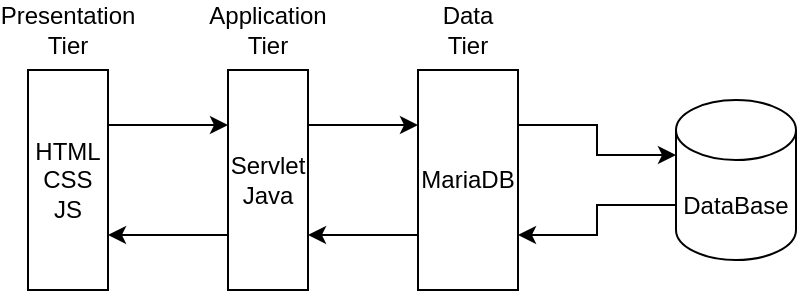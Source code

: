 <mxfile version="15.7.3" type="device"><diagram id="fqXcVt39kKTXBvPRHZ1S" name="Pagina-1"><mxGraphModel dx="382" dy="579" grid="1" gridSize="10" guides="1" tooltips="1" connect="1" arrows="1" fold="1" page="1" pageScale="1" pageWidth="827" pageHeight="1169" math="0" shadow="0"><root><mxCell id="0"/><mxCell id="1" parent="0"/><mxCell id="zcLzZ1RgqWxgErmix5rI-14" style="edgeStyle=orthogonalEdgeStyle;rounded=0;orthogonalLoop=1;jettySize=auto;html=1;exitX=0;exitY=0;exitDx=0;exitDy=52.5;exitPerimeter=0;entryX=1;entryY=0.75;entryDx=0;entryDy=0;" edge="1" parent="1" source="zcLzZ1RgqWxgErmix5rI-3" target="zcLzZ1RgqWxgErmix5rI-4"><mxGeometry relative="1" as="geometry"/></mxCell><mxCell id="zcLzZ1RgqWxgErmix5rI-3" value="DataBase" style="shape=cylinder3;whiteSpace=wrap;html=1;boundedLbl=1;backgroundOutline=1;size=15;" vertex="1" parent="1"><mxGeometry x="384" y="260" width="60" height="80" as="geometry"/></mxCell><mxCell id="zcLzZ1RgqWxgErmix5rI-13" style="edgeStyle=orthogonalEdgeStyle;rounded=0;orthogonalLoop=1;jettySize=auto;html=1;exitX=1;exitY=0.25;exitDx=0;exitDy=0;entryX=0;entryY=0;entryDx=0;entryDy=27.5;entryPerimeter=0;" edge="1" parent="1" source="zcLzZ1RgqWxgErmix5rI-4" target="zcLzZ1RgqWxgErmix5rI-3"><mxGeometry relative="1" as="geometry"/></mxCell><mxCell id="zcLzZ1RgqWxgErmix5rI-15" style="edgeStyle=orthogonalEdgeStyle;rounded=0;orthogonalLoop=1;jettySize=auto;html=1;exitX=0;exitY=0.75;exitDx=0;exitDy=0;entryX=1;entryY=0.75;entryDx=0;entryDy=0;" edge="1" parent="1" source="zcLzZ1RgqWxgErmix5rI-4" target="zcLzZ1RgqWxgErmix5rI-5"><mxGeometry relative="1" as="geometry"/></mxCell><mxCell id="zcLzZ1RgqWxgErmix5rI-4" value="MariaDB" style="rounded=0;whiteSpace=wrap;html=1;" vertex="1" parent="1"><mxGeometry x="255" y="245" width="50" height="110" as="geometry"/></mxCell><mxCell id="zcLzZ1RgqWxgErmix5rI-12" style="edgeStyle=orthogonalEdgeStyle;rounded=0;orthogonalLoop=1;jettySize=auto;html=1;exitX=1;exitY=0.25;exitDx=0;exitDy=0;entryX=0;entryY=0.25;entryDx=0;entryDy=0;" edge="1" parent="1" source="zcLzZ1RgqWxgErmix5rI-5" target="zcLzZ1RgqWxgErmix5rI-4"><mxGeometry relative="1" as="geometry"/></mxCell><mxCell id="zcLzZ1RgqWxgErmix5rI-16" style="edgeStyle=orthogonalEdgeStyle;rounded=0;orthogonalLoop=1;jettySize=auto;html=1;exitX=0;exitY=0.75;exitDx=0;exitDy=0;entryX=1;entryY=0.75;entryDx=0;entryDy=0;" edge="1" parent="1" source="zcLzZ1RgqWxgErmix5rI-5" target="zcLzZ1RgqWxgErmix5rI-6"><mxGeometry relative="1" as="geometry"/></mxCell><mxCell id="zcLzZ1RgqWxgErmix5rI-5" value="Servlet&lt;br&gt;Java" style="rounded=0;whiteSpace=wrap;html=1;" vertex="1" parent="1"><mxGeometry x="160" y="245" width="40" height="110" as="geometry"/></mxCell><mxCell id="zcLzZ1RgqWxgErmix5rI-11" style="edgeStyle=orthogonalEdgeStyle;rounded=0;orthogonalLoop=1;jettySize=auto;html=1;exitX=1;exitY=0.25;exitDx=0;exitDy=0;entryX=0;entryY=0.25;entryDx=0;entryDy=0;" edge="1" parent="1" source="zcLzZ1RgqWxgErmix5rI-6" target="zcLzZ1RgqWxgErmix5rI-5"><mxGeometry relative="1" as="geometry"/></mxCell><mxCell id="zcLzZ1RgqWxgErmix5rI-6" value="HTML&lt;br&gt;CSS&lt;br&gt;JS" style="rounded=0;whiteSpace=wrap;html=1;" vertex="1" parent="1"><mxGeometry x="60" y="245" width="40" height="110" as="geometry"/></mxCell><mxCell id="zcLzZ1RgqWxgErmix5rI-7" value="Presentation&lt;br&gt;Tier" style="text;html=1;strokeColor=none;fillColor=none;align=center;verticalAlign=middle;whiteSpace=wrap;rounded=0;" vertex="1" parent="1"><mxGeometry x="50" y="210" width="60" height="30" as="geometry"/></mxCell><mxCell id="zcLzZ1RgqWxgErmix5rI-8" value="Application&lt;br&gt;Tier" style="text;html=1;strokeColor=none;fillColor=none;align=center;verticalAlign=middle;whiteSpace=wrap;rounded=0;" vertex="1" parent="1"><mxGeometry x="150" y="210" width="60" height="30" as="geometry"/></mxCell><mxCell id="zcLzZ1RgqWxgErmix5rI-9" value="Data&lt;br&gt;Tier" style="text;html=1;strokeColor=none;fillColor=none;align=center;verticalAlign=middle;whiteSpace=wrap;rounded=0;" vertex="1" parent="1"><mxGeometry x="250" y="210" width="60" height="30" as="geometry"/></mxCell></root></mxGraphModel></diagram></mxfile>